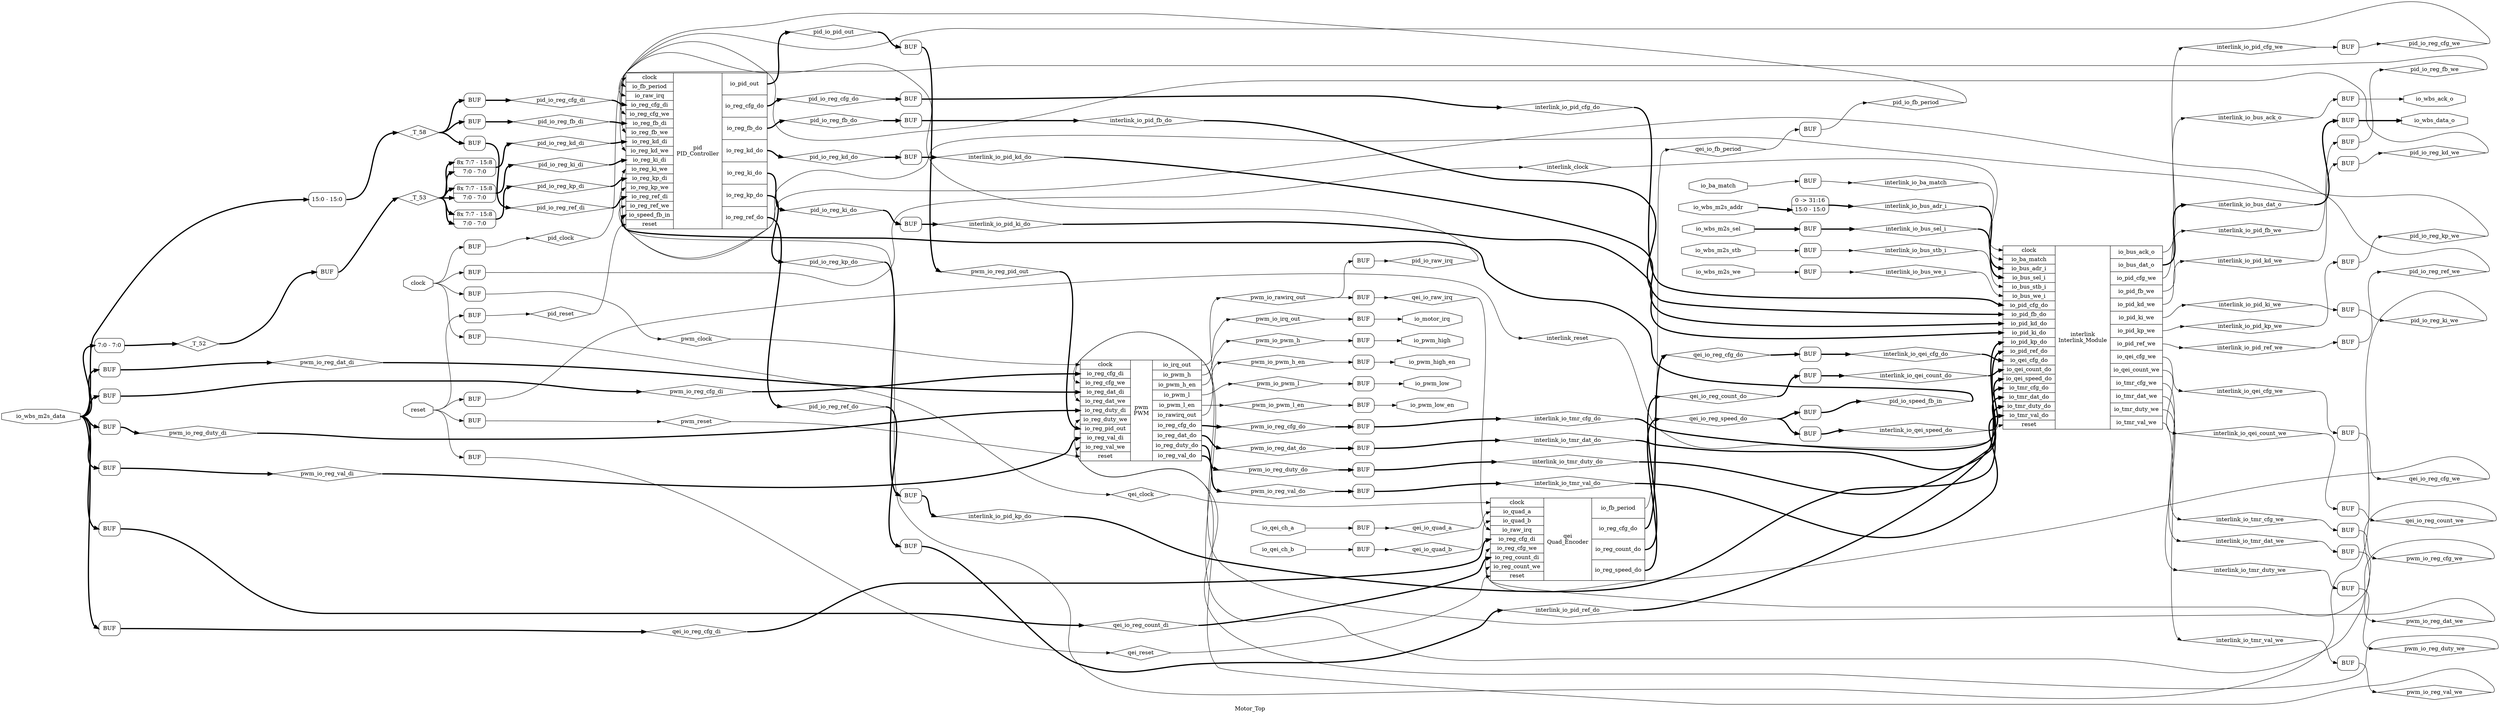 digraph "Motor_Top" {
label="Motor_Top";
rankdir="LR";
remincross=true;
n1 [ shape=diamond, label="_T_58", color="black", fontcolor="black" ];
n2 [ shape=diamond, label="_T_53", color="black", fontcolor="black" ];
n3 [ shape=diamond, label="_T_52", color="black", fontcolor="black" ];
n4 [ shape=diamond, label="pid_io_pid_out", color="black", fontcolor="black" ];
n5 [ shape=diamond, label="pid_io_speed_fb_in", color="black", fontcolor="black" ];
n6 [ shape=diamond, label="pid_io_reg_cfg_do", color="black", fontcolor="black" ];
n7 [ shape=diamond, label="pid_io_reg_cfg_di", color="black", fontcolor="black" ];
n8 [ shape=diamond, label="pid_io_reg_cfg_we", color="black", fontcolor="black" ];
n9 [ shape=diamond, label="pid_io_reg_fb_do", color="black", fontcolor="black" ];
n10 [ shape=diamond, label="pid_io_reg_fb_di", color="black", fontcolor="black" ];
n11 [ shape=diamond, label="pid_io_reg_fb_we", color="black", fontcolor="black" ];
n12 [ shape=diamond, label="pid_io_reg_ref_do", color="black", fontcolor="black" ];
n13 [ shape=diamond, label="pid_io_reg_ref_di", color="black", fontcolor="black" ];
n14 [ shape=diamond, label="pid_io_reg_ref_we", color="black", fontcolor="black" ];
n15 [ shape=diamond, label="pid_io_reg_kd_do", color="black", fontcolor="black" ];
n16 [ shape=diamond, label="pid_io_reg_kd_di", color="black", fontcolor="black" ];
n17 [ shape=diamond, label="pid_io_reg_kd_we", color="black", fontcolor="black" ];
n18 [ shape=diamond, label="pid_io_reg_ki_do", color="black", fontcolor="black" ];
n19 [ shape=diamond, label="pid_io_reg_ki_di", color="black", fontcolor="black" ];
n20 [ shape=diamond, label="pid_io_reg_ki_we", color="black", fontcolor="black" ];
n21 [ shape=diamond, label="pid_io_reg_kp_do", color="black", fontcolor="black" ];
n22 [ shape=diamond, label="pid_io_reg_kp_di", color="black", fontcolor="black" ];
n23 [ shape=diamond, label="pid_io_reg_kp_we", color="black", fontcolor="black" ];
n24 [ shape=diamond, label="pid_io_raw_irq", color="black", fontcolor="black" ];
n25 [ shape=diamond, label="pid_io_fb_period", color="black", fontcolor="black" ];
n26 [ shape=diamond, label="pid_reset", color="black", fontcolor="black" ];
n27 [ shape=diamond, label="pid_clock", color="black", fontcolor="black" ];
n28 [ shape=diamond, label="qei_io_fb_period", color="black", fontcolor="black" ];
n29 [ shape=diamond, label="qei_io_reg_speed_do", color="black", fontcolor="black" ];
n30 [ shape=diamond, label="qei_io_reg_cfg_do", color="black", fontcolor="black" ];
n31 [ shape=diamond, label="qei_io_reg_cfg_di", color="black", fontcolor="black" ];
n32 [ shape=diamond, label="qei_io_reg_cfg_we", color="black", fontcolor="black" ];
n33 [ shape=diamond, label="qei_io_reg_count_do", color="black", fontcolor="black" ];
n34 [ shape=diamond, label="qei_io_reg_count_di", color="black", fontcolor="black" ];
n35 [ shape=diamond, label="qei_io_reg_count_we", color="black", fontcolor="black" ];
n36 [ shape=diamond, label="qei_io_raw_irq", color="black", fontcolor="black" ];
n37 [ shape=diamond, label="qei_io_quad_b", color="black", fontcolor="black" ];
n38 [ shape=diamond, label="qei_io_quad_a", color="black", fontcolor="black" ];
n39 [ shape=diamond, label="qei_reset", color="black", fontcolor="black" ];
n40 [ shape=diamond, label="qei_clock", color="black", fontcolor="black" ];
n41 [ shape=diamond, label="pwm_io_rawirq_out", color="black", fontcolor="black" ];
n42 [ shape=diamond, label="pwm_io_irq_out", color="black", fontcolor="black" ];
n43 [ shape=diamond, label="pwm_io_pwm_l_en", color="black", fontcolor="black" ];
n44 [ shape=diamond, label="pwm_io_pwm_h_en", color="black", fontcolor="black" ];
n45 [ shape=diamond, label="pwm_io_pwm_l", color="black", fontcolor="black" ];
n46 [ shape=diamond, label="pwm_io_pwm_h", color="black", fontcolor="black" ];
n47 [ shape=diamond, label="pwm_io_reg_pid_out", color="black", fontcolor="black" ];
n48 [ shape=diamond, label="pwm_io_reg_duty_do", color="black", fontcolor="black" ];
n49 [ shape=diamond, label="pwm_io_reg_duty_di", color="black", fontcolor="black" ];
n50 [ shape=diamond, label="pwm_io_reg_duty_we", color="black", fontcolor="black" ];
n51 [ shape=diamond, label="pwm_io_reg_dat_do", color="black", fontcolor="black" ];
n52 [ shape=diamond, label="pwm_io_reg_dat_di", color="black", fontcolor="black" ];
n53 [ shape=diamond, label="pwm_io_reg_dat_we", color="black", fontcolor="black" ];
n54 [ shape=diamond, label="pwm_io_reg_cfg_do", color="black", fontcolor="black" ];
n55 [ shape=diamond, label="pwm_io_reg_cfg_di", color="black", fontcolor="black" ];
n56 [ shape=diamond, label="pwm_io_reg_cfg_we", color="black", fontcolor="black" ];
n57 [ shape=diamond, label="pwm_io_reg_val_do", color="black", fontcolor="black" ];
n58 [ shape=diamond, label="pwm_io_reg_val_di", color="black", fontcolor="black" ];
n59 [ shape=diamond, label="pwm_io_reg_val_we", color="black", fontcolor="black" ];
n60 [ shape=diamond, label="pwm_reset", color="black", fontcolor="black" ];
n61 [ shape=diamond, label="pwm_clock", color="black", fontcolor="black" ];
n62 [ shape=diamond, label="interlink_io_ba_match", color="black", fontcolor="black" ];
n63 [ shape=diamond, label="interlink_io_pid_cfg_do", color="black", fontcolor="black" ];
n64 [ shape=diamond, label="interlink_io_pid_cfg_we", color="black", fontcolor="black" ];
n65 [ shape=diamond, label="interlink_io_pid_fb_do", color="black", fontcolor="black" ];
n66 [ shape=diamond, label="interlink_io_pid_fb_we", color="black", fontcolor="black" ];
n67 [ shape=diamond, label="interlink_io_pid_ref_do", color="black", fontcolor="black" ];
n68 [ shape=diamond, label="interlink_io_pid_ref_we", color="black", fontcolor="black" ];
n69 [ shape=diamond, label="interlink_io_pid_kd_do", color="black", fontcolor="black" ];
n70 [ shape=diamond, label="interlink_io_pid_kd_we", color="black", fontcolor="black" ];
n71 [ shape=diamond, label="interlink_io_pid_ki_do", color="black", fontcolor="black" ];
n72 [ shape=diamond, label="interlink_io_pid_ki_we", color="black", fontcolor="black" ];
n73 [ shape=diamond, label="interlink_io_pid_kp_do", color="black", fontcolor="black" ];
n74 [ shape=diamond, label="interlink_io_pid_kp_we", color="black", fontcolor="black" ];
n75 [ shape=diamond, label="interlink_io_qei_speed_do", color="black", fontcolor="black" ];
n76 [ shape=diamond, label="interlink_io_qei_cfg_do", color="black", fontcolor="black" ];
n77 [ shape=diamond, label="interlink_io_qei_cfg_we", color="black", fontcolor="black" ];
n78 [ shape=diamond, label="interlink_io_qei_count_do", color="black", fontcolor="black" ];
n79 [ shape=diamond, label="interlink_io_qei_count_we", color="black", fontcolor="black" ];
n80 [ shape=diamond, label="interlink_io_tmr_cfg_do", color="black", fontcolor="black" ];
n81 [ shape=diamond, label="interlink_io_tmr_cfg_we", color="black", fontcolor="black" ];
n82 [ shape=diamond, label="interlink_io_tmr_duty_do", color="black", fontcolor="black" ];
n83 [ shape=diamond, label="interlink_io_tmr_duty_we", color="black", fontcolor="black" ];
n84 [ shape=diamond, label="interlink_io_tmr_dat_do", color="black", fontcolor="black" ];
n85 [ shape=diamond, label="interlink_io_tmr_dat_we", color="black", fontcolor="black" ];
n86 [ shape=diamond, label="interlink_io_tmr_val_do", color="black", fontcolor="black" ];
n87 [ shape=diamond, label="interlink_io_tmr_val_we", color="black", fontcolor="black" ];
n88 [ shape=diamond, label="interlink_io_bus_dat_o", color="black", fontcolor="black" ];
n89 [ shape=diamond, label="interlink_io_bus_ack_o", color="black", fontcolor="black" ];
n90 [ shape=diamond, label="interlink_io_bus_stb_i", color="black", fontcolor="black" ];
n91 [ shape=diamond, label="interlink_io_bus_we_i", color="black", fontcolor="black" ];
n92 [ shape=diamond, label="interlink_io_bus_sel_i", color="black", fontcolor="black" ];
n93 [ shape=diamond, label="interlink_io_bus_adr_i", color="black", fontcolor="black" ];
n94 [ shape=diamond, label="interlink_reset", color="black", fontcolor="black" ];
n95 [ shape=diamond, label="interlink_clock", color="black", fontcolor="black" ];
n96 [ shape=octagon, label="io_pwm_low_en", color="black", fontcolor="black" ];
n97 [ shape=octagon, label="io_pwm_high_en", color="black", fontcolor="black" ];
n98 [ shape=octagon, label="io_pwm_low", color="black", fontcolor="black" ];
n99 [ shape=octagon, label="io_pwm_high", color="black", fontcolor="black" ];
n100 [ shape=octagon, label="io_qei_ch_b", color="black", fontcolor="black" ];
n101 [ shape=octagon, label="io_qei_ch_a", color="black", fontcolor="black" ];
n102 [ shape=octagon, label="io_motor_irq", color="black", fontcolor="black" ];
n103 [ shape=octagon, label="io_ba_match", color="black", fontcolor="black" ];
n104 [ shape=octagon, label="io_wbs_data_o", color="black", fontcolor="black" ];
n105 [ shape=octagon, label="io_wbs_ack_o", color="black", fontcolor="black" ];
n106 [ shape=octagon, label="io_wbs_m2s_stb", color="black", fontcolor="black" ];
n107 [ shape=octagon, label="io_wbs_m2s_sel", color="black", fontcolor="black" ];
n108 [ shape=octagon, label="io_wbs_m2s_we", color="black", fontcolor="black" ];
n109 [ shape=octagon, label="io_wbs_m2s_data", color="black", fontcolor="black" ];
n110 [ shape=octagon, label="io_wbs_m2s_addr", color="black", fontcolor="black" ];
n111 [ shape=octagon, label="reset", color="black", fontcolor="black" ];
n112 [ shape=octagon, label="clock", color="black", fontcolor="black" ];
c135 [ shape=record, label="{{<p112> clock|<p113> io_fb_period|<p114> io_raw_irq|<p115> io_reg_cfg_di|<p116> io_reg_cfg_we|<p117> io_reg_fb_di|<p118> io_reg_fb_we|<p119> io_reg_kd_di|<p120> io_reg_kd_we|<p121> io_reg_ki_di|<p122> io_reg_ki_we|<p123> io_reg_kp_di|<p124> io_reg_kp_we|<p125> io_reg_ref_di|<p126> io_reg_ref_we|<p127> io_speed_fb_in|<p111> reset}|pid\nPID_Controller|{<p128> io_pid_out|<p129> io_reg_cfg_do|<p130> io_reg_fb_do|<p131> io_reg_kd_do|<p132> io_reg_ki_do|<p133> io_reg_kp_do|<p134> io_reg_ref_do}}" ];
c142 [ shape=record, label="{{<p112> clock|<p136> io_quad_a|<p137> io_quad_b|<p114> io_raw_irq|<p115> io_reg_cfg_di|<p116> io_reg_cfg_we|<p138> io_reg_count_di|<p139> io_reg_count_we|<p111> reset}|qei\nQuad_Encoder|{<p113> io_fb_period|<p129> io_reg_cfg_do|<p140> io_reg_count_do|<p141> io_reg_speed_do}}" ];
c159 [ shape=record, label="{{<p112> clock|<p115> io_reg_cfg_di|<p116> io_reg_cfg_we|<p143> io_reg_dat_di|<p144> io_reg_dat_we|<p145> io_reg_duty_di|<p146> io_reg_duty_we|<p147> io_reg_pid_out|<p148> io_reg_val_di|<p149> io_reg_val_we|<p111> reset}|pwm\nPWM|{<p150> io_irq_out|<p151> io_pwm_h|<p152> io_pwm_h_en|<p153> io_pwm_l|<p154> io_pwm_l_en|<p155> io_rawirq_out|<p129> io_reg_cfg_do|<p156> io_reg_dat_do|<p157> io_reg_duty_do|<p158> io_reg_val_do}}" ];
c191 [ shape=record, label="{{<p112> clock|<p103> io_ba_match|<p160> io_bus_adr_i|<p161> io_bus_sel_i|<p162> io_bus_stb_i|<p163> io_bus_we_i|<p164> io_pid_cfg_do|<p165> io_pid_fb_do|<p166> io_pid_kd_do|<p167> io_pid_ki_do|<p168> io_pid_kp_do|<p169> io_pid_ref_do|<p170> io_qei_cfg_do|<p171> io_qei_count_do|<p172> io_qei_speed_do|<p173> io_tmr_cfg_do|<p174> io_tmr_dat_do|<p175> io_tmr_duty_do|<p176> io_tmr_val_do|<p111> reset}|interlink\nInterlink_Module|{<p177> io_bus_ack_o|<p178> io_bus_dat_o|<p179> io_pid_cfg_we|<p180> io_pid_fb_we|<p181> io_pid_kd_we|<p182> io_pid_ki_we|<p183> io_pid_kp_we|<p184> io_pid_ref_we|<p185> io_qei_cfg_we|<p186> io_qei_count_we|<p187> io_tmr_cfg_we|<p188> io_tmr_dat_we|<p189> io_tmr_duty_we|<p190> io_tmr_val_we}}" ];
x0 [ shape=record, style=rounded, label="<s0> 7:0 - 7:0 " ];
x1 [shape=box, style=rounded, label="BUF"];
x2 [ shape=record, style=rounded, label="<s0> 15:0 - 15:0 " ];
x3 [shape=box, style=rounded, label="BUF"];
x4 [shape=box, style=rounded, label="BUF"];
x5 [shape=box, style=rounded, label="BUF"];
x6 [shape=box, style=rounded, label="BUF"];
x7 [shape=box, style=rounded, label="BUF"];
x8 [shape=box, style=rounded, label="BUF"];
x9 [shape=box, style=rounded, label="BUF"];
x10 [shape=box, style=rounded, label="BUF"];
x11 [shape=box, style=rounded, label="BUF"];
x12 [ shape=record, style=rounded, label="0 -&gt; 31:16 |<s0> 15:0 - 15:0 " ];
x13 [shape=box, style=rounded, label="BUF"];
x14 [shape=box, style=rounded, label="BUF"];
x15 [shape=box, style=rounded, label="BUF"];
x16 [shape=box, style=rounded, label="BUF"];
x17 [shape=box, style=rounded, label="BUF"];
x18 [shape=box, style=rounded, label="BUF"];
x19 [shape=box, style=rounded, label="BUF"];
x20 [shape=box, style=rounded, label="BUF"];
x21 [shape=box, style=rounded, label="BUF"];
x22 [shape=box, style=rounded, label="BUF"];
x23 [shape=box, style=rounded, label="BUF"];
x24 [shape=box, style=rounded, label="BUF"];
x25 [shape=box, style=rounded, label="BUF"];
x26 [shape=box, style=rounded, label="BUF"];
x27 [shape=box, style=rounded, label="BUF"];
x28 [shape=box, style=rounded, label="BUF"];
x29 [shape=box, style=rounded, label="BUF"];
x30 [shape=box, style=rounded, label="BUF"];
x31 [shape=box, style=rounded, label="BUF"];
x32 [shape=box, style=rounded, label="BUF"];
x33 [shape=box, style=rounded, label="BUF"];
x34 [shape=box, style=rounded, label="BUF"];
x35 [shape=box, style=rounded, label="BUF"];
x36 [shape=box, style=rounded, label="BUF"];
x37 [shape=box, style=rounded, label="BUF"];
x38 [shape=box, style=rounded, label="BUF"];
x39 [shape=box, style=rounded, label="BUF"];
x40 [shape=box, style=rounded, label="BUF"];
x41 [shape=box, style=rounded, label="BUF"];
x42 [shape=box, style=rounded, label="BUF"];
x43 [shape=box, style=rounded, label="BUF"];
x44 [shape=box, style=rounded, label="BUF"];
x45 [shape=box, style=rounded, label="BUF"];
x46 [shape=box, style=rounded, label="BUF"];
x47 [shape=box, style=rounded, label="BUF"];
x48 [shape=box, style=rounded, label="BUF"];
x49 [shape=box, style=rounded, label="BUF"];
x50 [shape=box, style=rounded, label="BUF"];
x51 [shape=box, style=rounded, label="BUF"];
x52 [shape=box, style=rounded, label="BUF"];
x53 [shape=box, style=rounded, label="BUF"];
x54 [shape=box, style=rounded, label="BUF"];
x55 [ shape=record, style=rounded, label="<s8> 8x 7:7 - 15:8 |<s0> 7:0 - 7:0 " ];
x56 [shape=box, style=rounded, label="BUF"];
x57 [ shape=record, style=rounded, label="<s8> 8x 7:7 - 15:8 |<s0> 7:0 - 7:0 " ];
x58 [shape=box, style=rounded, label="BUF"];
x59 [ shape=record, style=rounded, label="<s8> 8x 7:7 - 15:8 |<s0> 7:0 - 7:0 " ];
x60 [shape=box, style=rounded, label="BUF"];
x61 [shape=box, style=rounded, label="BUF"];
x62 [shape=box, style=rounded, label="BUF"];
x63 [shape=box, style=rounded, label="BUF"];
x64 [shape=box, style=rounded, label="BUF"];
x65 [shape=box, style=rounded, label="BUF"];
x66 [shape=box, style=rounded, label="BUF"];
x2:e -> n1:w [color="black", style="setlinewidth(3)", label=""];
n1:e -> x61:w:w [color="black", style="setlinewidth(3)", label=""];
n1:e -> x63:w:w [color="black", style="setlinewidth(3)", label=""];
n1:e -> x65:w:w [color="black", style="setlinewidth(3)", label=""];
x63:e:e -> n10:w [color="black", style="setlinewidth(3)", label=""];
n10:e -> c135:p117:w [color="black", style="setlinewidth(3)", label=""];
n100:e -> x44:w:w [color="black", label=""];
n101:e -> x43:w:w [color="black", label=""];
x5:e:e -> n102:w [color="black", label=""];
n103:e -> x29:w:w [color="black", label=""];
x4:e:e -> n104:w [color="black", style="setlinewidth(3)", label=""];
x3:e:e -> n105:w [color="black", label=""];
n106:e -> x15:w:w [color="black", label=""];
n107:e -> x13:w:w [color="black", style="setlinewidth(3)", label=""];
n108:e -> x14:w:w [color="black", label=""];
n109:e -> x0:s0:w [color="black", style="setlinewidth(3)", label=""];
n109:e -> x2:s0:w [color="black", style="setlinewidth(3)", label=""];
n109:e -> x33:w:w [color="black", style="setlinewidth(3)", label=""];
n109:e -> x35:w:w [color="black", style="setlinewidth(3)", label=""];
n109:e -> x37:w:w [color="black", style="setlinewidth(3)", label=""];
n109:e -> x39:w:w [color="black", style="setlinewidth(3)", label=""];
n109:e -> x47:w:w [color="black", style="setlinewidth(3)", label=""];
n109:e -> x49:w:w [color="black", style="setlinewidth(3)", label=""];
x62:e:e -> n11:w [color="black", label=""];
n11:e -> c135:p118:w [color="black", label=""];
n110:e -> x12:s0:w [color="black", style="setlinewidth(3)", label=""];
n111:e -> x11:w:w [color="black", label=""];
n111:e -> x31:w:w [color="black", label=""];
n111:e -> x42:w:w [color="black", label=""];
n111:e -> x51:w:w [color="black", label=""];
n112:e -> x10:w:w [color="black", label=""];
n112:e -> x30:w:w [color="black", label=""];
n112:e -> x41:w:w [color="black", label=""];
n112:e -> x50:w:w [color="black", label=""];
c135:p134:e -> n12:w [color="black", style="setlinewidth(3)", label=""];
n12:e -> x26:w:w [color="black", style="setlinewidth(3)", label=""];
x61:e:e -> n13:w [color="black", style="setlinewidth(3)", label=""];
n13:e -> c135:p125:w [color="black", style="setlinewidth(3)", label=""];
x60:e:e -> n14:w [color="black", label=""];
n14:e -> c135:p126:w [color="black", label=""];
c135:p131:e -> n15:w [color="black", style="setlinewidth(3)", label=""];
n15:e -> x25:w:w [color="black", style="setlinewidth(3)", label=""];
x59:e -> n16:w [color="black", style="setlinewidth(3)", label=""];
n16:e -> c135:p119:w [color="black", style="setlinewidth(3)", label=""];
x58:e:e -> n17:w [color="black", label=""];
n17:e -> c135:p120:w [color="black", label=""];
c135:p132:e -> n18:w [color="black", style="setlinewidth(3)", label=""];
n18:e -> x24:w:w [color="black", style="setlinewidth(3)", label=""];
x57:e -> n19:w [color="black", style="setlinewidth(3)", label=""];
n19:e -> c135:p121:w [color="black", style="setlinewidth(3)", label=""];
x1:e:e -> n2:w [color="black", style="setlinewidth(3)", label=""];
n2:e -> x55:s0:w [color="black", style="setlinewidth(3)", label=""];
n2:e -> x55:s8:w [color="black", style="setlinewidth(3)", label=""];
n2:e -> x57:s0:w [color="black", style="setlinewidth(3)", label=""];
n2:e -> x57:s8:w [color="black", style="setlinewidth(3)", label=""];
n2:e -> x59:s0:w [color="black", style="setlinewidth(3)", label=""];
n2:e -> x59:s8:w [color="black", style="setlinewidth(3)", label=""];
x56:e:e -> n20:w [color="black", label=""];
n20:e -> c135:p122:w [color="black", label=""];
c135:p133:e -> n21:w [color="black", style="setlinewidth(3)", label=""];
n21:e -> x23:w:w [color="black", style="setlinewidth(3)", label=""];
x55:e -> n22:w [color="black", style="setlinewidth(3)", label=""];
n22:e -> c135:p123:w [color="black", style="setlinewidth(3)", label=""];
x54:e:e -> n23:w [color="black", label=""];
n23:e -> c135:p124:w [color="black", label=""];
x53:e:e -> n24:w [color="black", label=""];
n24:e -> c135:p114:w [color="black", label=""];
x52:e:e -> n25:w [color="black", label=""];
n25:e -> c135:p113:w [color="black", label=""];
x51:e:e -> n26:w [color="black", label=""];
n26:e -> c135:p111:w [color="black", label=""];
x50:e:e -> n27:w [color="black", label=""];
n27:e -> c135:p112:w [color="black", label=""];
c142:p113:e -> n28:w [color="black", label=""];
n28:e -> x52:w:w [color="black", label=""];
c142:p141:e -> n29:w [color="black", style="setlinewidth(3)", label=""];
n29:e -> x22:w:w [color="black", style="setlinewidth(3)", label=""];
n29:e -> x66:w:w [color="black", style="setlinewidth(3)", label=""];
x0:e -> n3:w [color="black", style="setlinewidth(3)", label=""];
n3:e -> x1:w:w [color="black", style="setlinewidth(3)", label=""];
c142:p129:e -> n30:w [color="black", style="setlinewidth(3)", label=""];
n30:e -> x21:w:w [color="black", style="setlinewidth(3)", label=""];
x49:e:e -> n31:w [color="black", style="setlinewidth(3)", label=""];
n31:e -> c142:p115:w [color="black", style="setlinewidth(3)", label=""];
x48:e:e -> n32:w [color="black", label=""];
n32:e -> c142:p116:w [color="black", label=""];
c142:p140:e -> n33:w [color="black", style="setlinewidth(3)", label=""];
n33:e -> x20:w:w [color="black", style="setlinewidth(3)", label=""];
x47:e:e -> n34:w [color="black", style="setlinewidth(3)", label=""];
n34:e -> c142:p138:w [color="black", style="setlinewidth(3)", label=""];
x46:e:e -> n35:w [color="black", label=""];
n35:e -> c142:p139:w [color="black", label=""];
x45:e:e -> n36:w [color="black", label=""];
n36:e -> c142:p114:w [color="black", label=""];
x44:e:e -> n37:w [color="black", label=""];
n37:e -> c142:p137:w [color="black", label=""];
x43:e:e -> n38:w [color="black", label=""];
n38:e -> c142:p136:w [color="black", label=""];
x42:e:e -> n39:w [color="black", label=""];
n39:e -> c142:p111:w [color="black", label=""];
c135:p128:e -> n4:w [color="black", style="setlinewidth(3)", label=""];
n4:e -> x40:w:w [color="black", style="setlinewidth(3)", label=""];
x41:e:e -> n40:w [color="black", label=""];
n40:e -> c142:p112:w [color="black", label=""];
c159:p155:e -> n41:w [color="black", label=""];
n41:e -> x45:w:w [color="black", label=""];
n41:e -> x53:w:w [color="black", label=""];
c159:p150:e -> n42:w [color="black", label=""];
n42:e -> x5:w:w [color="black", label=""];
c159:p154:e -> n43:w [color="black", label=""];
n43:e -> x9:w:w [color="black", label=""];
c159:p152:e -> n44:w [color="black", label=""];
n44:e -> x8:w:w [color="black", label=""];
c159:p153:e -> n45:w [color="black", label=""];
n45:e -> x7:w:w [color="black", label=""];
c159:p151:e -> n46:w [color="black", label=""];
n46:e -> x6:w:w [color="black", label=""];
x40:e:e -> n47:w [color="black", style="setlinewidth(3)", label=""];
n47:e -> c159:p147:w [color="black", style="setlinewidth(3)", label=""];
c159:p157:e -> n48:w [color="black", style="setlinewidth(3)", label=""];
n48:e -> x18:w:w [color="black", style="setlinewidth(3)", label=""];
x39:e:e -> n49:w [color="black", style="setlinewidth(3)", label=""];
n49:e -> c159:p145:w [color="black", style="setlinewidth(3)", label=""];
x66:e:e -> n5:w [color="black", style="setlinewidth(3)", label=""];
n5:e -> c135:p127:w [color="black", style="setlinewidth(3)", label=""];
x38:e:e -> n50:w [color="black", label=""];
n50:e -> c159:p146:w [color="black", label=""];
c159:p156:e -> n51:w [color="black", style="setlinewidth(3)", label=""];
n51:e -> x17:w:w [color="black", style="setlinewidth(3)", label=""];
x37:e:e -> n52:w [color="black", style="setlinewidth(3)", label=""];
n52:e -> c159:p143:w [color="black", style="setlinewidth(3)", label=""];
x36:e:e -> n53:w [color="black", label=""];
n53:e -> c159:p144:w [color="black", label=""];
c159:p129:e -> n54:w [color="black", style="setlinewidth(3)", label=""];
n54:e -> x19:w:w [color="black", style="setlinewidth(3)", label=""];
x35:e:e -> n55:w [color="black", style="setlinewidth(3)", label=""];
n55:e -> c159:p115:w [color="black", style="setlinewidth(3)", label=""];
x34:e:e -> n56:w [color="black", label=""];
n56:e -> c159:p116:w [color="black", label=""];
c159:p158:e -> n57:w [color="black", style="setlinewidth(3)", label=""];
n57:e -> x16:w:w [color="black", style="setlinewidth(3)", label=""];
x33:e:e -> n58:w [color="black", style="setlinewidth(3)", label=""];
n58:e -> c159:p148:w [color="black", style="setlinewidth(3)", label=""];
x32:e:e -> n59:w [color="black", label=""];
n59:e -> c159:p149:w [color="black", label=""];
c135:p129:e -> n6:w [color="black", style="setlinewidth(3)", label=""];
n6:e -> x28:w:w [color="black", style="setlinewidth(3)", label=""];
x31:e:e -> n60:w [color="black", label=""];
n60:e -> c159:p111:w [color="black", label=""];
x30:e:e -> n61:w [color="black", label=""];
n61:e -> c159:p112:w [color="black", label=""];
x29:e:e -> n62:w [color="black", label=""];
n62:e -> c191:p103:w [color="black", label=""];
x28:e:e -> n63:w [color="black", style="setlinewidth(3)", label=""];
n63:e -> c191:p164:w [color="black", style="setlinewidth(3)", label=""];
c191:p179:e -> n64:w [color="black", label=""];
n64:e -> x64:w:w [color="black", label=""];
x27:e:e -> n65:w [color="black", style="setlinewidth(3)", label=""];
n65:e -> c191:p165:w [color="black", style="setlinewidth(3)", label=""];
c191:p180:e -> n66:w [color="black", label=""];
n66:e -> x62:w:w [color="black", label=""];
x26:e:e -> n67:w [color="black", style="setlinewidth(3)", label=""];
n67:e -> c191:p169:w [color="black", style="setlinewidth(3)", label=""];
c191:p184:e -> n68:w [color="black", label=""];
n68:e -> x60:w:w [color="black", label=""];
x25:e:e -> n69:w [color="black", style="setlinewidth(3)", label=""];
n69:e -> c191:p166:w [color="black", style="setlinewidth(3)", label=""];
x65:e:e -> n7:w [color="black", style="setlinewidth(3)", label=""];
n7:e -> c135:p115:w [color="black", style="setlinewidth(3)", label=""];
c191:p181:e -> n70:w [color="black", label=""];
n70:e -> x58:w:w [color="black", label=""];
x24:e:e -> n71:w [color="black", style="setlinewidth(3)", label=""];
n71:e -> c191:p167:w [color="black", style="setlinewidth(3)", label=""];
c191:p182:e -> n72:w [color="black", label=""];
n72:e -> x56:w:w [color="black", label=""];
x23:e:e -> n73:w [color="black", style="setlinewidth(3)", label=""];
n73:e -> c191:p168:w [color="black", style="setlinewidth(3)", label=""];
c191:p183:e -> n74:w [color="black", label=""];
n74:e -> x54:w:w [color="black", label=""];
x22:e:e -> n75:w [color="black", style="setlinewidth(3)", label=""];
n75:e -> c191:p172:w [color="black", style="setlinewidth(3)", label=""];
x21:e:e -> n76:w [color="black", style="setlinewidth(3)", label=""];
n76:e -> c191:p170:w [color="black", style="setlinewidth(3)", label=""];
c191:p185:e -> n77:w [color="black", label=""];
n77:e -> x48:w:w [color="black", label=""];
x20:e:e -> n78:w [color="black", style="setlinewidth(3)", label=""];
n78:e -> c191:p171:w [color="black", style="setlinewidth(3)", label=""];
c191:p186:e -> n79:w [color="black", label=""];
n79:e -> x46:w:w [color="black", label=""];
x64:e:e -> n8:w [color="black", label=""];
n8:e -> c135:p116:w [color="black", label=""];
x19:e:e -> n80:w [color="black", style="setlinewidth(3)", label=""];
n80:e -> c191:p173:w [color="black", style="setlinewidth(3)", label=""];
c191:p187:e -> n81:w [color="black", label=""];
n81:e -> x34:w:w [color="black", label=""];
x18:e:e -> n82:w [color="black", style="setlinewidth(3)", label=""];
n82:e -> c191:p175:w [color="black", style="setlinewidth(3)", label=""];
c191:p189:e -> n83:w [color="black", label=""];
n83:e -> x38:w:w [color="black", label=""];
x17:e:e -> n84:w [color="black", style="setlinewidth(3)", label=""];
n84:e -> c191:p174:w [color="black", style="setlinewidth(3)", label=""];
c191:p188:e -> n85:w [color="black", label=""];
n85:e -> x36:w:w [color="black", label=""];
x16:e:e -> n86:w [color="black", style="setlinewidth(3)", label=""];
n86:e -> c191:p176:w [color="black", style="setlinewidth(3)", label=""];
c191:p190:e -> n87:w [color="black", label=""];
n87:e -> x32:w:w [color="black", label=""];
c191:p178:e -> n88:w [color="black", style="setlinewidth(3)", label=""];
n88:e -> x4:w:w [color="black", style="setlinewidth(3)", label=""];
c191:p177:e -> n89:w [color="black", label=""];
n89:e -> x3:w:w [color="black", label=""];
c135:p130:e -> n9:w [color="black", style="setlinewidth(3)", label=""];
n9:e -> x27:w:w [color="black", style="setlinewidth(3)", label=""];
x15:e:e -> n90:w [color="black", label=""];
n90:e -> c191:p162:w [color="black", label=""];
x14:e:e -> n91:w [color="black", label=""];
n91:e -> c191:p163:w [color="black", label=""];
x13:e:e -> n92:w [color="black", style="setlinewidth(3)", label=""];
n92:e -> c191:p161:w [color="black", style="setlinewidth(3)", label=""];
x12:e -> n93:w [color="black", style="setlinewidth(3)", label=""];
n93:e -> c191:p160:w [color="black", style="setlinewidth(3)", label=""];
x11:e:e -> n94:w [color="black", label=""];
n94:e -> c191:p111:w [color="black", label=""];
x10:e:e -> n95:w [color="black", label=""];
n95:e -> c191:p112:w [color="black", label=""];
x9:e:e -> n96:w [color="black", label=""];
x8:e:e -> n97:w [color="black", label=""];
x7:e:e -> n98:w [color="black", label=""];
x6:e:e -> n99:w [color="black", label=""];
}
